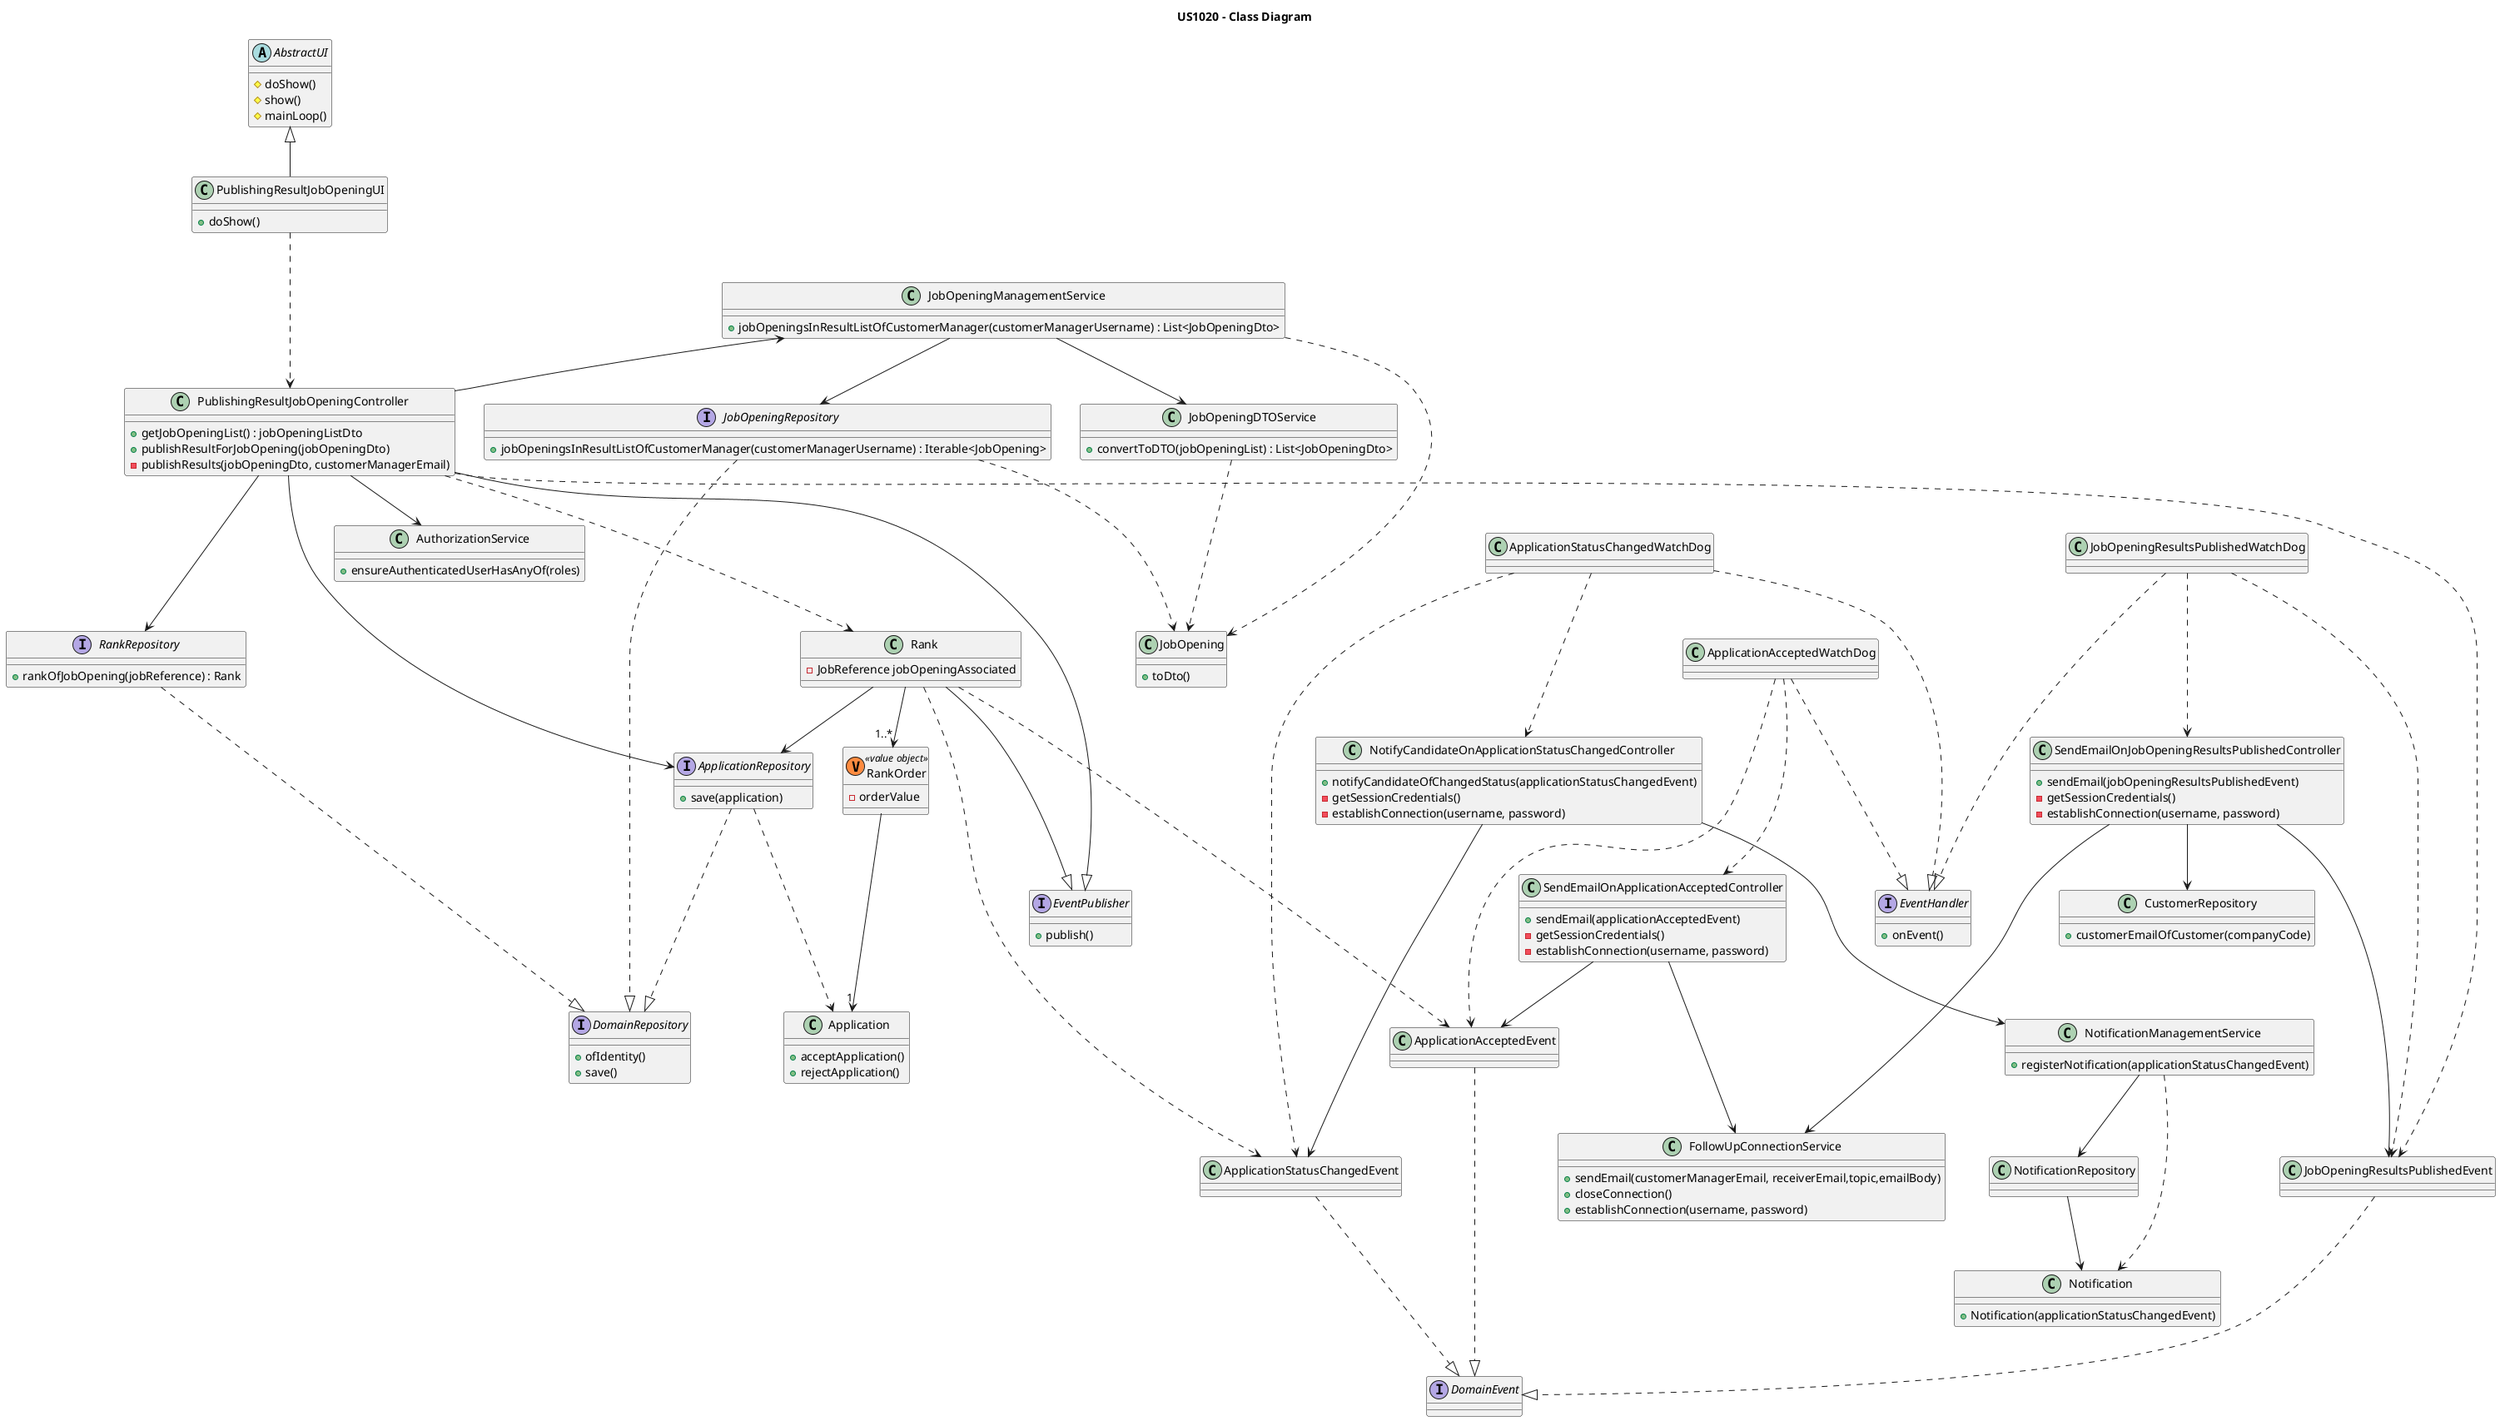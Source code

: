 @startuml
'https://plantuml.com/class-diagram

title US1020 - Class Diagram



abstract class AbstractUI {
    # doShow()
    # show()
    # mainLoop()
}

class PublishingResultJobOpeningUI {
+ doShow()
}

class PublishingResultJobOpeningController  {
+ getJobOpeningList() : jobOpeningListDto
+ publishResultForJobOpening(jobOpeningDto)
- publishResults(jobOpeningDto, customerManagerEmail)
}


interface ApplicationRepository {
+ save(application)
}

class Application {
+ acceptApplication()
+ rejectApplication()
}

interface  RankRepository {
+ rankOfJobOpening(jobReference) : Rank
}

class Rank {
- JobReference jobOpeningAssociated
}

class AuthorizationService {
+ ensureAuthenticatedUserHasAnyOf(roles)
}


interface DomainRepository {
+ ofIdentity()
+ save()
}

interface JobOpeningRepository {
+ jobOpeningsInResultListOfCustomerManager(customerManagerUsername) : Iterable<JobOpening>
}
class JobOpeningManagementService{
+ jobOpeningsInResultListOfCustomerManager(customerManagerUsername) : List<JobOpeningDto>
}
class JobOpeningDTOService{
+ convertToDTO(jobOpeningList) : List<JobOpeningDto>
}
class JobOpening {
+ toDto()
}


interface EventPublisher{
+publish()
}
interface EventHandler{
+onEvent()
}
interface DomainEvent{
}

'Job Opening Results Published
class JobOpeningResultsPublishedWatchDog{
}

class JobOpeningResultsPublishedEvent{
}
class SendEmailOnJobOpeningResultsPublishedController{
+ sendEmail(jobOpeningResultsPublishedEvent)
- getSessionCredentials()
- establishConnection(username, password)
}
class CustomerRepository{
+ customerEmailOfCustomer(companyCode)
}

'Application Status Changed Event
class ApplicationStatusChangedWatchDog{
}

class ApplicationStatusChangedEvent{
}
class NotifyCandidateOnApplicationStatusChangedController{
+ notifyCandidateOfChangedStatus(applicationStatusChangedEvent)
- getSessionCredentials()
- establishConnection(username, password)
}
class NotificationRepository{
}
class NotificationManagementService{
+ registerNotification(applicationStatusChangedEvent)
}
class Notification {
+ Notification(applicationStatusChangedEvent)
}

'Application Accepted Event
class ApplicationAcceptedWatchDog{
}

class ApplicationAcceptedEvent{
}
class SendEmailOnApplicationAcceptedController{
+ sendEmail(applicationAcceptedEvent)
- getSessionCredentials()
- establishConnection(username, password)
}
class FollowUpConnectionService{
+ sendEmail(customerManagerEmail, receiverEmail,topic,emailBody)
+ closeConnection()
+ establishConnection(username, password)
}
class RankOrder <<(V,#FF8B40) value object>> {
- orderValue
}

AbstractUI <|-- PublishingResultJobOpeningUI

PublishingResultJobOpeningUI .--> PublishingResultJobOpeningController

PublishingResultJobOpeningController --> AuthorizationService

PublishingResultJobOpeningController --> ApplicationRepository
JobOpeningManagementService --> JobOpeningRepository
JobOpeningManagementService --> JobOpeningDTOService
JobOpeningManagementService .-> JobOpening
JobOpeningDTOService .-> JobOpening
ApplicationRepository .--> Application
ApplicationRepository .--|> DomainRepository
RankRepository .-|> DomainRepository

ApplicationAcceptedEvent .-|> DomainEvent
JobOpeningResultsPublishedEvent .--|> DomainEvent
ApplicationStatusChangedEvent .--|> DomainEvent

Rank ---|> EventPublisher
ApplicationAcceptedWatchDog .--|> EventHandler
JobOpeningResultsPublishedWatchDog .--|> EventHandler
ApplicationStatusChangedWatchDog .---|> EventHandler
ApplicationAcceptedWatchDog .--> SendEmailOnApplicationAcceptedController
JobOpeningResultsPublishedWatchDog .--> SendEmailOnJobOpeningResultsPublishedController
ApplicationStatusChangedWatchDog .--> NotifyCandidateOnApplicationStatusChangedController
ApplicationAcceptedWatchDog .--> ApplicationAcceptedEvent
JobOpeningResultsPublishedWatchDog .--> JobOpeningResultsPublishedEvent
ApplicationStatusChangedWatchDog .--> ApplicationStatusChangedEvent

SendEmailOnApplicationAcceptedController ---> FollowUpConnectionService
SendEmailOnJobOpeningResultsPublishedController ---> FollowUpConnectionService
SendEmailOnJobOpeningResultsPublishedController --> CustomerRepository
NotifyCandidateOnApplicationStatusChangedController ---> NotificationManagementService
NotificationManagementService .--> Notification
NotificationManagementService --> NotificationRepository
NotificationRepository --> Notification

SendEmailOnApplicationAcceptedController --> ApplicationAcceptedEvent
SendEmailOnJobOpeningResultsPublishedController ----> JobOpeningResultsPublishedEvent
NotifyCandidateOnApplicationStatusChangedController --> ApplicationStatusChangedEvent
PublishingResultJobOpeningController --> RankRepository
PublishingResultJobOpeningController .--> Rank
Rank --> "1..*" RankOrder
RankOrder --> "1" Application
Rank --> ApplicationRepository
Rank .----> ApplicationStatusChangedEvent
Rank .---> ApplicationAcceptedEvent

PublishingResultJobOpeningController .-----> JobOpeningResultsPublishedEvent
PublishingResultJobOpeningController  --|> EventPublisher
PublishingResultJobOpeningController -up-> JobOpeningManagementService
JobOpeningRepository .-|> DomainRepository
JobOpeningRepository .--> JobOpening

@enduml